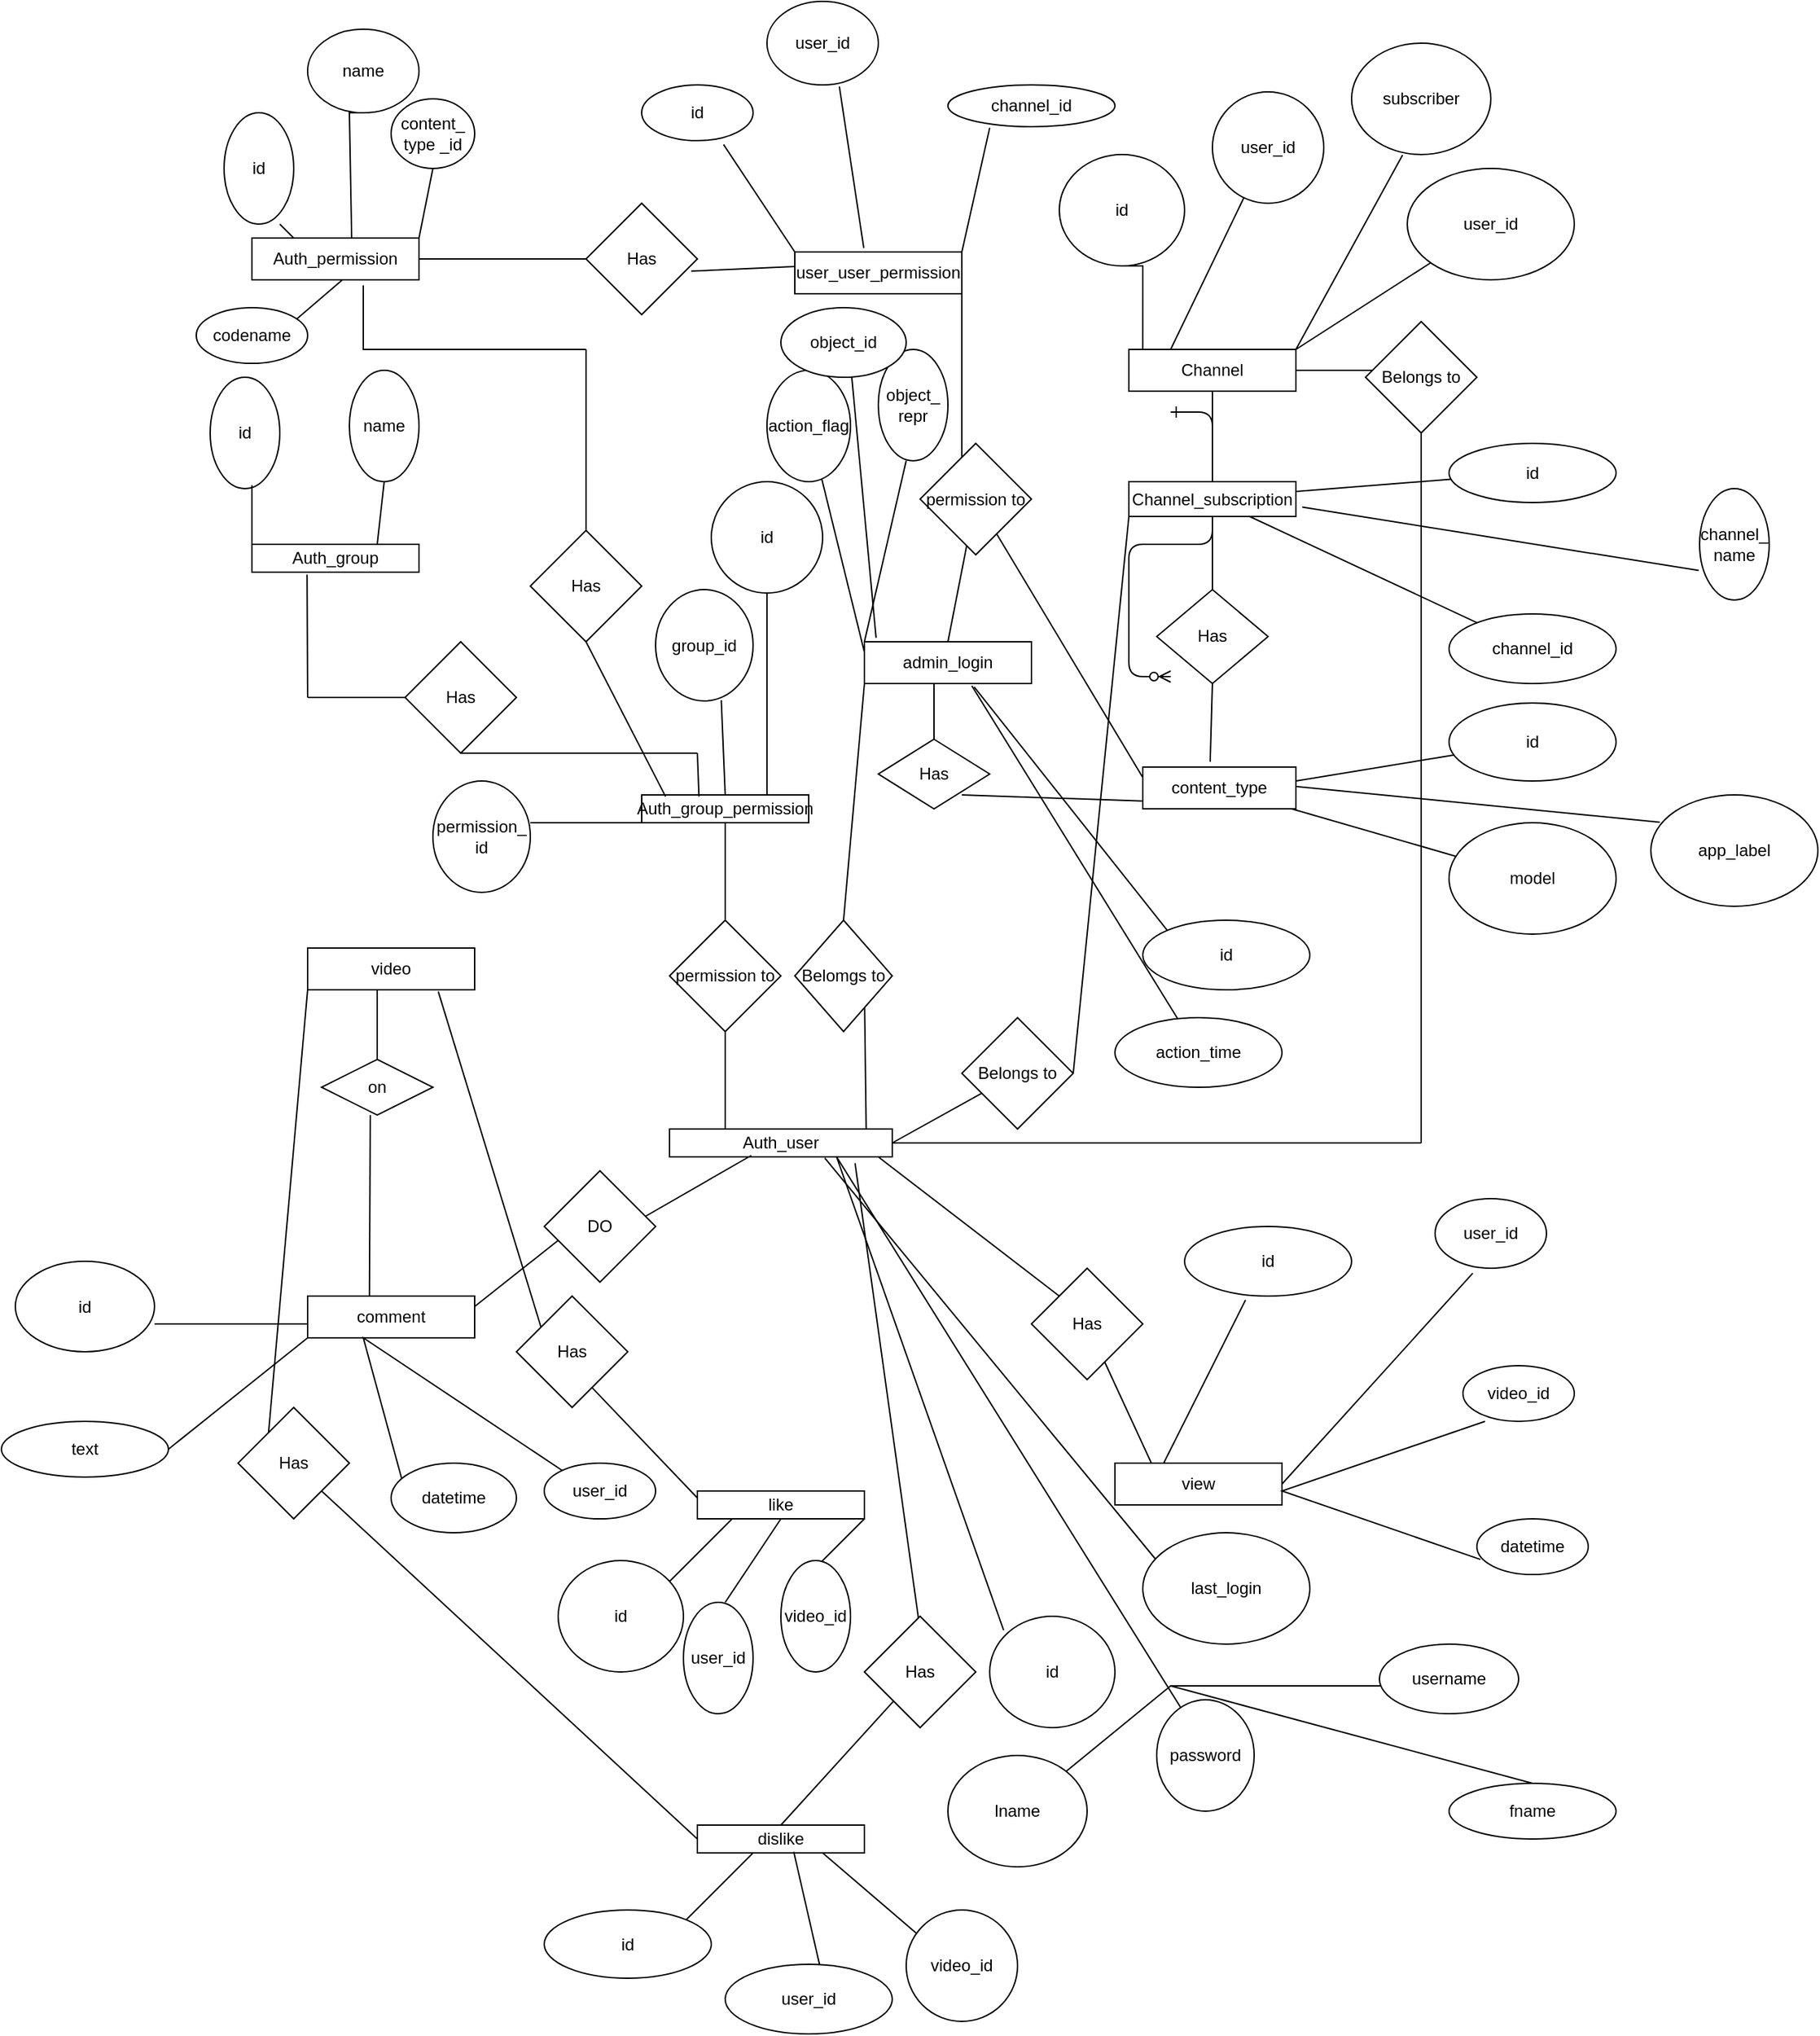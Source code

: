 <mxfile version="20.8.13" type="github">
  <diagram id="R2lEEEUBdFMjLlhIrx00" name="Page-1">
    <mxGraphModel dx="1574" dy="1495" grid="1" gridSize="10" guides="1" tooltips="1" connect="1" arrows="1" fold="1" page="1" pageScale="1" pageWidth="850" pageHeight="1100" math="0" shadow="0" extFonts="Permanent Marker^https://fonts.googleapis.com/css?family=Permanent+Marker">
      <root>
        <mxCell id="0" />
        <mxCell id="1" parent="0" />
        <mxCell id="C-vyLk0tnHw3VtMMgP7b-12" value="" style="edgeStyle=entityRelationEdgeStyle;endArrow=ERzeroToMany;startArrow=ERone;endFill=1;startFill=0;" parent="1" edge="1">
          <mxGeometry width="100" height="100" relative="1" as="geometry">
            <mxPoint x="700" y="165" as="sourcePoint" />
            <mxPoint x="700" y="355" as="targetPoint" />
          </mxGeometry>
        </mxCell>
        <mxCell id="XrpU_EJZ05P5Lb59spjc-1" value="Auth_permission" style="rounded=0;whiteSpace=wrap;html=1;" vertex="1" parent="1">
          <mxGeometry x="40" y="40" width="120" height="30" as="geometry" />
        </mxCell>
        <mxCell id="XrpU_EJZ05P5Lb59spjc-2" style="edgeStyle=orthogonalEdgeStyle;rounded=0;orthogonalLoop=1;jettySize=auto;html=1;exitX=0.5;exitY=1;exitDx=0;exitDy=0;" edge="1" parent="1">
          <mxGeometry relative="1" as="geometry">
            <mxPoint x="100" y="450" as="sourcePoint" />
            <mxPoint x="100" y="450" as="targetPoint" />
          </mxGeometry>
        </mxCell>
        <mxCell id="XrpU_EJZ05P5Lb59spjc-3" value="Auth_group" style="rounded=0;whiteSpace=wrap;html=1;" vertex="1" parent="1">
          <mxGeometry x="40" y="260" width="120" height="20" as="geometry" />
        </mxCell>
        <mxCell id="XrpU_EJZ05P5Lb59spjc-4" value="Auth_group_permission" style="rounded=0;whiteSpace=wrap;html=1;" vertex="1" parent="1">
          <mxGeometry x="320" y="440" width="120" height="20" as="geometry" />
        </mxCell>
        <mxCell id="XrpU_EJZ05P5Lb59spjc-5" value="" style="endArrow=none;html=1;rounded=0;" edge="1" parent="1">
          <mxGeometry width="50" height="50" relative="1" as="geometry">
            <mxPoint x="160" y="120" as="sourcePoint" />
            <mxPoint x="120" y="74" as="targetPoint" />
            <Array as="points">
              <mxPoint x="120" y="120" />
            </Array>
          </mxGeometry>
        </mxCell>
        <mxCell id="XrpU_EJZ05P5Lb59spjc-6" value="" style="endArrow=none;html=1;rounded=0;" edge="1" parent="1">
          <mxGeometry width="50" height="50" relative="1" as="geometry">
            <mxPoint x="280" y="120" as="sourcePoint" />
            <mxPoint x="160" y="120" as="targetPoint" />
          </mxGeometry>
        </mxCell>
        <mxCell id="XrpU_EJZ05P5Lb59spjc-7" value="" style="endArrow=none;html=1;rounded=0;" edge="1" parent="1" target="XrpU_EJZ05P5Lb59spjc-8">
          <mxGeometry width="50" height="50" relative="1" as="geometry">
            <mxPoint x="280" y="320" as="sourcePoint" />
            <mxPoint x="280" y="120" as="targetPoint" />
          </mxGeometry>
        </mxCell>
        <mxCell id="XrpU_EJZ05P5Lb59spjc-8" value="Has" style="rhombus;whiteSpace=wrap;html=1;" vertex="1" parent="1">
          <mxGeometry x="240" y="250" width="80" height="80" as="geometry" />
        </mxCell>
        <mxCell id="XrpU_EJZ05P5Lb59spjc-9" value="" style="endArrow=none;html=1;rounded=0;" edge="1" parent="1" source="XrpU_EJZ05P5Lb59spjc-8">
          <mxGeometry width="50" height="50" relative="1" as="geometry">
            <mxPoint x="390" y="320" as="sourcePoint" />
            <mxPoint x="280" y="120" as="targetPoint" />
          </mxGeometry>
        </mxCell>
        <mxCell id="XrpU_EJZ05P5Lb59spjc-10" value="" style="endArrow=none;html=1;rounded=0;entryX=0.5;entryY=1;entryDx=0;entryDy=0;exitX=0.143;exitY=0.06;exitDx=0;exitDy=0;exitPerimeter=0;" edge="1" parent="1" source="XrpU_EJZ05P5Lb59spjc-4" target="XrpU_EJZ05P5Lb59spjc-8">
          <mxGeometry width="50" height="50" relative="1" as="geometry">
            <mxPoint x="320" y="430" as="sourcePoint" />
            <mxPoint x="440" y="270" as="targetPoint" />
          </mxGeometry>
        </mxCell>
        <mxCell id="XrpU_EJZ05P5Lb59spjc-11" value="" style="endArrow=none;html=1;rounded=0;entryX=0.33;entryY=1.09;entryDx=0;entryDy=0;entryPerimeter=0;" edge="1" parent="1" target="XrpU_EJZ05P5Lb59spjc-3">
          <mxGeometry width="50" height="50" relative="1" as="geometry">
            <mxPoint x="80" y="370" as="sourcePoint" />
            <mxPoint x="80" y="320" as="targetPoint" />
          </mxGeometry>
        </mxCell>
        <mxCell id="XrpU_EJZ05P5Lb59spjc-12" value="" style="endArrow=none;html=1;rounded=0;exitX=0;exitY=0.5;exitDx=0;exitDy=0;" edge="1" parent="1" source="XrpU_EJZ05P5Lb59spjc-13">
          <mxGeometry width="50" height="50" relative="1" as="geometry">
            <mxPoint x="170" y="480" as="sourcePoint" />
            <mxPoint x="80" y="370" as="targetPoint" />
          </mxGeometry>
        </mxCell>
        <mxCell id="XrpU_EJZ05P5Lb59spjc-13" value="Has" style="rhombus;whiteSpace=wrap;html=1;" vertex="1" parent="1">
          <mxGeometry x="150" y="330" width="80" height="80" as="geometry" />
        </mxCell>
        <mxCell id="XrpU_EJZ05P5Lb59spjc-14" value="" style="endArrow=none;html=1;rounded=0;entryX=0.5;entryY=1;entryDx=0;entryDy=0;" edge="1" parent="1" target="XrpU_EJZ05P5Lb59spjc-13">
          <mxGeometry width="50" height="50" relative="1" as="geometry">
            <mxPoint x="360" y="410" as="sourcePoint" />
            <mxPoint x="440" y="270" as="targetPoint" />
          </mxGeometry>
        </mxCell>
        <mxCell id="XrpU_EJZ05P5Lb59spjc-15" value="" style="endArrow=none;html=1;rounded=0;entryX=0.343;entryY=0.06;entryDx=0;entryDy=0;entryPerimeter=0;" edge="1" parent="1" target="XrpU_EJZ05P5Lb59spjc-4">
          <mxGeometry width="50" height="50" relative="1" as="geometry">
            <mxPoint x="360" y="410" as="sourcePoint" />
            <mxPoint x="400" y="490" as="targetPoint" />
          </mxGeometry>
        </mxCell>
        <mxCell id="XrpU_EJZ05P5Lb59spjc-16" value="Auth_user" style="rounded=0;whiteSpace=wrap;html=1;" vertex="1" parent="1">
          <mxGeometry x="340" y="680" width="160" height="20" as="geometry" />
        </mxCell>
        <mxCell id="XrpU_EJZ05P5Lb59spjc-17" style="edgeStyle=orthogonalEdgeStyle;rounded=0;orthogonalLoop=1;jettySize=auto;html=1;exitX=0.5;exitY=1;exitDx=0;exitDy=0;" edge="1" parent="1" source="XrpU_EJZ05P5Lb59spjc-16" target="XrpU_EJZ05P5Lb59spjc-16">
          <mxGeometry relative="1" as="geometry" />
        </mxCell>
        <mxCell id="XrpU_EJZ05P5Lb59spjc-18" value="Channel" style="rounded=0;whiteSpace=wrap;html=1;" vertex="1" parent="1">
          <mxGeometry x="670" y="120" width="120" height="30" as="geometry" />
        </mxCell>
        <mxCell id="XrpU_EJZ05P5Lb59spjc-19" value="Channel_subscription" style="whiteSpace=wrap;html=1;rounded=0;" vertex="1" parent="1">
          <mxGeometry x="670" y="215" width="120" height="25" as="geometry" />
        </mxCell>
        <mxCell id="XrpU_EJZ05P5Lb59spjc-20" value="Has" style="rhombus;whiteSpace=wrap;html=1;rounded=0;" vertex="1" parent="1">
          <mxGeometry x="690" y="292.5" width="80" height="67.5" as="geometry" />
        </mxCell>
        <mxCell id="XrpU_EJZ05P5Lb59spjc-21" value="content_type" style="whiteSpace=wrap;html=1;rounded=0;" vertex="1" parent="1">
          <mxGeometry x="680" y="420" width="110" height="30" as="geometry" />
        </mxCell>
        <mxCell id="XrpU_EJZ05P5Lb59spjc-22" value="" style="endArrow=none;html=1;rounded=0;entryX=0.44;entryY=-0.127;entryDx=0;entryDy=0;entryPerimeter=0;exitX=0.5;exitY=1;exitDx=0;exitDy=0;" edge="1" parent="1" source="XrpU_EJZ05P5Lb59spjc-20" target="XrpU_EJZ05P5Lb59spjc-21">
          <mxGeometry width="50" height="50" relative="1" as="geometry">
            <mxPoint x="390" y="340" as="sourcePoint" />
            <mxPoint x="440" y="290" as="targetPoint" />
          </mxGeometry>
        </mxCell>
        <mxCell id="XrpU_EJZ05P5Lb59spjc-23" value="" style="endArrow=none;html=1;rounded=0;exitX=0.5;exitY=0;exitDx=0;exitDy=0;" edge="1" parent="1" source="XrpU_EJZ05P5Lb59spjc-20">
          <mxGeometry width="50" height="50" relative="1" as="geometry">
            <mxPoint x="390" y="340" as="sourcePoint" />
            <mxPoint x="730" y="240" as="targetPoint" />
          </mxGeometry>
        </mxCell>
        <mxCell id="XrpU_EJZ05P5Lb59spjc-24" value="" style="endArrow=none;html=1;rounded=0;entryX=0.5;entryY=0;entryDx=0;entryDy=0;exitX=0.5;exitY=1;exitDx=0;exitDy=0;" edge="1" parent="1" source="XrpU_EJZ05P5Lb59spjc-18" target="XrpU_EJZ05P5Lb59spjc-19">
          <mxGeometry width="50" height="50" relative="1" as="geometry">
            <mxPoint x="390" y="340" as="sourcePoint" />
            <mxPoint x="440" y="290" as="targetPoint" />
          </mxGeometry>
        </mxCell>
        <mxCell id="XrpU_EJZ05P5Lb59spjc-25" value="" style="endArrow=none;html=1;rounded=0;entryX=0.75;entryY=1;entryDx=0;entryDy=0;" edge="1" parent="1">
          <mxGeometry width="50" height="50" relative="1" as="geometry">
            <mxPoint x="530" y="410" as="sourcePoint" />
            <mxPoint x="530" y="360" as="targetPoint" />
          </mxGeometry>
        </mxCell>
        <mxCell id="XrpU_EJZ05P5Lb59spjc-26" value="Has" style="rhombus;whiteSpace=wrap;html=1;" vertex="1" parent="1">
          <mxGeometry x="490" y="400" width="80" height="50" as="geometry" />
        </mxCell>
        <mxCell id="XrpU_EJZ05P5Lb59spjc-27" value="admin_login" style="rounded=0;whiteSpace=wrap;html=1;" vertex="1" parent="1">
          <mxGeometry x="480" y="330" width="120" height="30" as="geometry" />
        </mxCell>
        <mxCell id="XrpU_EJZ05P5Lb59spjc-28" value="video" style="rounded=0;whiteSpace=wrap;html=1;" vertex="1" parent="1">
          <mxGeometry x="80" y="550" width="120" height="30" as="geometry" />
        </mxCell>
        <mxCell id="XrpU_EJZ05P5Lb59spjc-29" value="comment" style="rounded=0;whiteSpace=wrap;html=1;" vertex="1" parent="1">
          <mxGeometry x="80" y="800" width="120" height="30" as="geometry" />
        </mxCell>
        <mxCell id="XrpU_EJZ05P5Lb59spjc-30" value="on" style="rhombus;whiteSpace=wrap;html=1;" vertex="1" parent="1">
          <mxGeometry x="90" y="630" width="80" height="40" as="geometry" />
        </mxCell>
        <mxCell id="XrpU_EJZ05P5Lb59spjc-31" value="" style="endArrow=none;html=1;rounded=0;" edge="1" parent="1" target="XrpU_EJZ05P5Lb59spjc-30">
          <mxGeometry width="50" height="50" relative="1" as="geometry">
            <mxPoint x="130" y="580" as="sourcePoint" />
            <mxPoint x="440" y="350" as="targetPoint" />
            <Array as="points" />
          </mxGeometry>
        </mxCell>
        <mxCell id="XrpU_EJZ05P5Lb59spjc-32" value="" style="endArrow=none;html=1;rounded=0;entryX=0.5;entryY=1;entryDx=0;entryDy=0;" edge="1" parent="1" source="XrpU_EJZ05P5Lb59spjc-44" target="XrpU_EJZ05P5Lb59spjc-4">
          <mxGeometry width="50" height="50" relative="1" as="geometry">
            <mxPoint x="390" y="400" as="sourcePoint" />
            <mxPoint x="440" y="350" as="targetPoint" />
          </mxGeometry>
        </mxCell>
        <mxCell id="XrpU_EJZ05P5Lb59spjc-33" value="" style="endArrow=none;html=1;rounded=0;" edge="1" parent="1" target="XrpU_EJZ05P5Lb59spjc-38">
          <mxGeometry width="50" height="50" relative="1" as="geometry">
            <mxPoint x="880" y="690" as="sourcePoint" />
            <mxPoint x="880" y="140" as="targetPoint" />
          </mxGeometry>
        </mxCell>
        <mxCell id="XrpU_EJZ05P5Lb59spjc-34" value="" style="endArrow=none;html=1;rounded=0;exitX=0.37;exitY=0;exitDx=0;exitDy=0;exitPerimeter=0;" edge="1" parent="1" source="XrpU_EJZ05P5Lb59spjc-29">
          <mxGeometry width="50" height="50" relative="1" as="geometry">
            <mxPoint x="75" y="720" as="sourcePoint" />
            <mxPoint x="125" y="670" as="targetPoint" />
          </mxGeometry>
        </mxCell>
        <mxCell id="XrpU_EJZ05P5Lb59spjc-35" value="dislike" style="rounded=0;whiteSpace=wrap;html=1;" vertex="1" parent="1">
          <mxGeometry x="360" y="1180" width="120" height="20" as="geometry" />
        </mxCell>
        <mxCell id="XrpU_EJZ05P5Lb59spjc-36" value="like" style="rounded=0;whiteSpace=wrap;html=1;" vertex="1" parent="1">
          <mxGeometry x="360" y="940" width="120" height="20" as="geometry" />
        </mxCell>
        <mxCell id="XrpU_EJZ05P5Lb59spjc-37" value="" style="endArrow=none;html=1;rounded=0;entryX=1;entryY=0.5;entryDx=0;entryDy=0;" edge="1" parent="1" target="XrpU_EJZ05P5Lb59spjc-18">
          <mxGeometry width="50" height="50" relative="1" as="geometry">
            <mxPoint x="880" y="135" as="sourcePoint" />
            <mxPoint x="380" y="310" as="targetPoint" />
          </mxGeometry>
        </mxCell>
        <mxCell id="XrpU_EJZ05P5Lb59spjc-38" value="Belongs to" style="rhombus;whiteSpace=wrap;html=1;" vertex="1" parent="1">
          <mxGeometry x="840" y="100" width="80" height="80" as="geometry" />
        </mxCell>
        <mxCell id="XrpU_EJZ05P5Lb59spjc-39" value="" style="endArrow=none;html=1;rounded=0;entryX=1;entryY=0.5;entryDx=0;entryDy=0;" edge="1" parent="1" target="XrpU_EJZ05P5Lb59spjc-16">
          <mxGeometry width="50" height="50" relative="1" as="geometry">
            <mxPoint x="880" y="690" as="sourcePoint" />
            <mxPoint x="430" y="740" as="targetPoint" />
          </mxGeometry>
        </mxCell>
        <mxCell id="XrpU_EJZ05P5Lb59spjc-40" value="" style="endArrow=none;html=1;rounded=0;entryX=0;entryY=1;entryDx=0;entryDy=0;exitX=1;exitY=0.5;exitDx=0;exitDy=0;" edge="1" parent="1" source="XrpU_EJZ05P5Lb59spjc-42" target="XrpU_EJZ05P5Lb59spjc-19">
          <mxGeometry width="50" height="50" relative="1" as="geometry">
            <mxPoint x="660" y="640.8" as="sourcePoint" />
            <mxPoint x="430" y="340" as="targetPoint" />
          </mxGeometry>
        </mxCell>
        <mxCell id="XrpU_EJZ05P5Lb59spjc-41" value="" style="endArrow=none;html=1;rounded=0;" edge="1" parent="1" target="XrpU_EJZ05P5Lb59spjc-42">
          <mxGeometry width="50" height="50" relative="1" as="geometry">
            <mxPoint x="500" y="690" as="sourcePoint" />
            <mxPoint x="590" y="640" as="targetPoint" />
          </mxGeometry>
        </mxCell>
        <mxCell id="XrpU_EJZ05P5Lb59spjc-42" value="Belongs to" style="rhombus;whiteSpace=wrap;html=1;" vertex="1" parent="1">
          <mxGeometry x="550" y="600" width="80" height="80" as="geometry" />
        </mxCell>
        <mxCell id="XrpU_EJZ05P5Lb59spjc-43" value="" style="endArrow=none;html=1;rounded=0;exitX=0.25;exitY=0;exitDx=0;exitDy=0;" edge="1" parent="1" source="XrpU_EJZ05P5Lb59spjc-16">
          <mxGeometry width="50" height="50" relative="1" as="geometry">
            <mxPoint x="380" y="620" as="sourcePoint" />
            <mxPoint x="380" y="610" as="targetPoint" />
          </mxGeometry>
        </mxCell>
        <mxCell id="XrpU_EJZ05P5Lb59spjc-44" value="permission to" style="rhombus;whiteSpace=wrap;html=1;" vertex="1" parent="1">
          <mxGeometry x="340" y="530" width="80" height="80" as="geometry" />
        </mxCell>
        <mxCell id="XrpU_EJZ05P5Lb59spjc-45" value="" style="endArrow=none;html=1;rounded=0;entryX=0.883;entryY=-0.01;entryDx=0;entryDy=0;entryPerimeter=0;" edge="1" parent="1" target="XrpU_EJZ05P5Lb59spjc-16">
          <mxGeometry width="50" height="50" relative="1" as="geometry">
            <mxPoint x="480" y="580" as="sourcePoint" />
            <mxPoint x="430" y="470" as="targetPoint" />
          </mxGeometry>
        </mxCell>
        <mxCell id="XrpU_EJZ05P5Lb59spjc-46" value="Belomgs to" style="rhombus;whiteSpace=wrap;html=1;" vertex="1" parent="1">
          <mxGeometry x="430" y="530" width="70" height="80" as="geometry" />
        </mxCell>
        <mxCell id="XrpU_EJZ05P5Lb59spjc-47" value="" style="endArrow=none;html=1;rounded=0;exitX=0.5;exitY=0;exitDx=0;exitDy=0;entryX=0;entryY=1;entryDx=0;entryDy=0;entryPerimeter=0;" edge="1" parent="1" source="XrpU_EJZ05P5Lb59spjc-46" target="XrpU_EJZ05P5Lb59spjc-27">
          <mxGeometry width="50" height="50" relative="1" as="geometry">
            <mxPoint x="380" y="520" as="sourcePoint" />
            <mxPoint x="480" y="370.8" as="targetPoint" />
          </mxGeometry>
        </mxCell>
        <mxCell id="XrpU_EJZ05P5Lb59spjc-48" value="" style="endArrow=none;html=1;rounded=0;exitX=0;exitY=1;exitDx=0;exitDy=0;entryX=1;entryY=0.5;entryDx=0;entryDy=0;" edge="1" parent="1" source="XrpU_EJZ05P5Lb59spjc-29" target="XrpU_EJZ05P5Lb59spjc-130">
          <mxGeometry width="50" height="50" relative="1" as="geometry">
            <mxPoint x="380" y="820" as="sourcePoint" />
            <mxPoint x="430" y="770" as="targetPoint" />
            <Array as="points">
              <mxPoint x="-20" y="910" />
            </Array>
          </mxGeometry>
        </mxCell>
        <mxCell id="XrpU_EJZ05P5Lb59spjc-49" value="" style="endArrow=none;html=1;rounded=0;entryX=0.833;entryY=1.23;entryDx=0;entryDy=0;entryPerimeter=0;" edge="1" parent="1" target="XrpU_EJZ05P5Lb59spjc-16">
          <mxGeometry width="50" height="50" relative="1" as="geometry">
            <mxPoint x="520" y="1040" as="sourcePoint" />
            <mxPoint x="430" y="870" as="targetPoint" />
          </mxGeometry>
        </mxCell>
        <mxCell id="XrpU_EJZ05P5Lb59spjc-50" value="Has" style="rhombus;whiteSpace=wrap;html=1;" vertex="1" parent="1">
          <mxGeometry x="480" y="1030" width="80" height="80" as="geometry" />
        </mxCell>
        <mxCell id="XrpU_EJZ05P5Lb59spjc-51" value="" style="endArrow=none;html=1;rounded=0;exitX=0.5;exitY=0;exitDx=0;exitDy=0;" edge="1" parent="1" source="XrpU_EJZ05P5Lb59spjc-35" target="XrpU_EJZ05P5Lb59spjc-50">
          <mxGeometry width="50" height="50" relative="1" as="geometry">
            <mxPoint x="380" y="1110" as="sourcePoint" />
            <mxPoint x="430" y="1070" as="targetPoint" />
          </mxGeometry>
        </mxCell>
        <mxCell id="XrpU_EJZ05P5Lb59spjc-52" value="" style="endArrow=none;html=1;rounded=0;entryX=0.367;entryY=0.95;entryDx=0;entryDy=0;entryPerimeter=0;" edge="1" parent="1" target="XrpU_EJZ05P5Lb59spjc-16">
          <mxGeometry width="50" height="50" relative="1" as="geometry">
            <mxPoint x="310" y="750" as="sourcePoint" />
            <mxPoint x="430" y="870" as="targetPoint" />
          </mxGeometry>
        </mxCell>
        <mxCell id="XrpU_EJZ05P5Lb59spjc-53" value="DO" style="rhombus;whiteSpace=wrap;html=1;" vertex="1" parent="1">
          <mxGeometry x="250" y="710" width="80" height="80" as="geometry" />
        </mxCell>
        <mxCell id="XrpU_EJZ05P5Lb59spjc-54" value="" style="endArrow=none;html=1;rounded=0;exitX=1;exitY=0.25;exitDx=0;exitDy=0;" edge="1" parent="1" source="XrpU_EJZ05P5Lb59spjc-29">
          <mxGeometry width="50" height="50" relative="1" as="geometry">
            <mxPoint x="210" y="810" as="sourcePoint" />
            <mxPoint x="260" y="760" as="targetPoint" />
          </mxGeometry>
        </mxCell>
        <mxCell id="XrpU_EJZ05P5Lb59spjc-55" value="" style="endArrow=none;html=1;rounded=0;entryX=1;entryY=0.5;entryDx=0;entryDy=0;" edge="1" parent="1" target="XrpU_EJZ05P5Lb59spjc-1">
          <mxGeometry width="50" height="50" relative="1" as="geometry">
            <mxPoint x="280" y="55" as="sourcePoint" />
            <mxPoint x="430" y="270" as="targetPoint" />
          </mxGeometry>
        </mxCell>
        <mxCell id="XrpU_EJZ05P5Lb59spjc-56" value="Has" style="rhombus;whiteSpace=wrap;html=1;" vertex="1" parent="1">
          <mxGeometry x="280" y="15" width="80" height="80" as="geometry" />
        </mxCell>
        <mxCell id="XrpU_EJZ05P5Lb59spjc-57" value="" style="endArrow=none;html=1;rounded=0;entryX=0.945;entryY=0.61;entryDx=0;entryDy=0;entryPerimeter=0;" edge="1" parent="1" target="XrpU_EJZ05P5Lb59spjc-56">
          <mxGeometry width="50" height="50" relative="1" as="geometry">
            <mxPoint x="440" y="60" as="sourcePoint" />
            <mxPoint x="430" y="90" as="targetPoint" />
          </mxGeometry>
        </mxCell>
        <mxCell id="XrpU_EJZ05P5Lb59spjc-58" value="user_user_permission" style="rounded=0;whiteSpace=wrap;html=1;" vertex="1" parent="1">
          <mxGeometry x="430" y="50" width="120" height="30" as="geometry" />
        </mxCell>
        <mxCell id="XrpU_EJZ05P5Lb59spjc-59" value="" style="endArrow=none;html=1;rounded=0;entryX=1;entryY=1;entryDx=0;entryDy=0;" edge="1" parent="1" target="XrpU_EJZ05P5Lb59spjc-58">
          <mxGeometry width="50" height="50" relative="1" as="geometry">
            <mxPoint x="550" y="200" as="sourcePoint" />
            <mxPoint x="520" y="90" as="targetPoint" />
          </mxGeometry>
        </mxCell>
        <mxCell id="XrpU_EJZ05P5Lb59spjc-60" value="permission to" style="rhombus;whiteSpace=wrap;html=1;" vertex="1" parent="1">
          <mxGeometry x="520" y="187.5" width="80" height="80" as="geometry" />
        </mxCell>
        <mxCell id="XrpU_EJZ05P5Lb59spjc-61" value="" style="endArrow=none;html=1;rounded=0;exitX=0;exitY=0.25;exitDx=0;exitDy=0;" edge="1" parent="1" source="XrpU_EJZ05P5Lb59spjc-21" target="XrpU_EJZ05P5Lb59spjc-60">
          <mxGeometry width="50" height="50" relative="1" as="geometry">
            <mxPoint x="380" y="280" as="sourcePoint" />
            <mxPoint x="430" y="230" as="targetPoint" />
          </mxGeometry>
        </mxCell>
        <mxCell id="XrpU_EJZ05P5Lb59spjc-62" value="" style="endArrow=none;html=1;rounded=0;exitX=0.5;exitY=0;exitDx=0;exitDy=0;" edge="1" parent="1" source="XrpU_EJZ05P5Lb59spjc-27" target="XrpU_EJZ05P5Lb59spjc-60">
          <mxGeometry width="50" height="50" relative="1" as="geometry">
            <mxPoint x="380" y="580" as="sourcePoint" />
            <mxPoint x="420" y="530" as="targetPoint" />
          </mxGeometry>
        </mxCell>
        <mxCell id="XrpU_EJZ05P5Lb59spjc-63" value="" style="endArrow=none;html=1;rounded=0;" edge="1" parent="1">
          <mxGeometry width="50" height="50" relative="1" as="geometry">
            <mxPoint x="620" y="800" as="sourcePoint" />
            <mxPoint x="490" y="700" as="targetPoint" />
            <Array as="points">
              <mxPoint x="490" y="700" />
            </Array>
          </mxGeometry>
        </mxCell>
        <mxCell id="XrpU_EJZ05P5Lb59spjc-64" value="Has" style="rhombus;whiteSpace=wrap;html=1;" vertex="1" parent="1">
          <mxGeometry x="600" y="780" width="80" height="80" as="geometry" />
        </mxCell>
        <mxCell id="XrpU_EJZ05P5Lb59spjc-65" value="" style="endArrow=none;html=1;rounded=0;" edge="1" parent="1" target="XrpU_EJZ05P5Lb59spjc-64">
          <mxGeometry width="50" height="50" relative="1" as="geometry">
            <mxPoint x="700" y="950" as="sourcePoint" />
            <mxPoint x="430" y="730" as="targetPoint" />
          </mxGeometry>
        </mxCell>
        <mxCell id="XrpU_EJZ05P5Lb59spjc-66" value="view" style="rounded=0;whiteSpace=wrap;html=1;" vertex="1" parent="1">
          <mxGeometry x="660" y="920" width="120" height="30" as="geometry" />
        </mxCell>
        <mxCell id="XrpU_EJZ05P5Lb59spjc-67" value="" style="endArrow=none;html=1;rounded=0;entryX=0;entryY=1;entryDx=0;entryDy=0;" edge="1" parent="1" target="XrpU_EJZ05P5Lb59spjc-28">
          <mxGeometry width="50" height="50" relative="1" as="geometry">
            <mxPoint x="50" y="920" as="sourcePoint" />
            <mxPoint x="430" y="730" as="targetPoint" />
          </mxGeometry>
        </mxCell>
        <mxCell id="XrpU_EJZ05P5Lb59spjc-68" style="edgeStyle=none;rounded=0;orthogonalLoop=1;jettySize=auto;html=1;exitX=1;exitY=1;exitDx=0;exitDy=0;" edge="1" parent="1">
          <mxGeometry relative="1" as="geometry">
            <mxPoint x="90" y="940" as="sourcePoint" />
            <mxPoint x="90" y="940" as="targetPoint" />
          </mxGeometry>
        </mxCell>
        <mxCell id="XrpU_EJZ05P5Lb59spjc-69" value="" style="endArrow=none;html=1;rounded=0;exitX=1;exitY=1;exitDx=0;exitDy=0;entryX=0;entryY=0.5;entryDx=0;entryDy=0;" edge="1" parent="1" target="XrpU_EJZ05P5Lb59spjc-35">
          <mxGeometry width="50" height="50" relative="1" as="geometry">
            <mxPoint x="90" y="940" as="sourcePoint" />
            <mxPoint x="430" y="1030" as="targetPoint" />
          </mxGeometry>
        </mxCell>
        <mxCell id="XrpU_EJZ05P5Lb59spjc-70" value="" style="endArrow=none;html=1;rounded=0;entryX=0.782;entryY=1.04;entryDx=0;entryDy=0;entryPerimeter=0;" edge="1" parent="1" target="XrpU_EJZ05P5Lb59spjc-28">
          <mxGeometry width="50" height="50" relative="1" as="geometry">
            <mxPoint x="250" y="830" as="sourcePoint" />
            <mxPoint x="170" y="590" as="targetPoint" />
          </mxGeometry>
        </mxCell>
        <mxCell id="XrpU_EJZ05P5Lb59spjc-71" value="" style="endArrow=none;html=1;rounded=0;exitX=0.705;exitY=0.843;exitDx=0;exitDy=0;exitPerimeter=0;entryX=0;entryY=0.25;entryDx=0;entryDy=0;" edge="1" parent="1" target="XrpU_EJZ05P5Lb59spjc-36">
          <mxGeometry width="50" height="50" relative="1" as="geometry">
            <mxPoint x="276.4" y="857.44" as="sourcePoint" />
            <mxPoint x="350" y="950" as="targetPoint" />
          </mxGeometry>
        </mxCell>
        <mxCell id="XrpU_EJZ05P5Lb59spjc-72" value="" style="endArrow=none;html=1;rounded=0;" edge="1" parent="1">
          <mxGeometry width="50" height="50" relative="1" as="geometry">
            <mxPoint x="70" y="100" as="sourcePoint" />
            <mxPoint x="105" y="70" as="targetPoint" />
          </mxGeometry>
        </mxCell>
        <mxCell id="XrpU_EJZ05P5Lb59spjc-73" value="codename" style="ellipse;whiteSpace=wrap;html=1;" vertex="1" parent="1">
          <mxGeometry y="90" width="80" height="40" as="geometry" />
        </mxCell>
        <mxCell id="XrpU_EJZ05P5Lb59spjc-74" value="" style="endArrow=none;html=1;rounded=0;entryX=0.25;entryY=0;entryDx=0;entryDy=0;" edge="1" parent="1" target="XrpU_EJZ05P5Lb59spjc-1">
          <mxGeometry width="50" height="50" relative="1" as="geometry">
            <mxPoint x="60" y="30" as="sourcePoint" />
            <mxPoint x="65" y="30" as="targetPoint" />
          </mxGeometry>
        </mxCell>
        <mxCell id="XrpU_EJZ05P5Lb59spjc-75" value="id" style="ellipse;whiteSpace=wrap;html=1;" vertex="1" parent="1">
          <mxGeometry x="20" y="-50" width="50" height="80" as="geometry" />
        </mxCell>
        <mxCell id="XrpU_EJZ05P5Lb59spjc-76" value="name" style="ellipse;whiteSpace=wrap;html=1;" vertex="1" parent="1">
          <mxGeometry x="80" y="-110" width="80" height="60" as="geometry" />
        </mxCell>
        <mxCell id="XrpU_EJZ05P5Lb59spjc-77" value="content_ type _id" style="ellipse;whiteSpace=wrap;html=1;" vertex="1" parent="1">
          <mxGeometry x="140" y="-60" width="60" height="50" as="geometry" />
        </mxCell>
        <mxCell id="XrpU_EJZ05P5Lb59spjc-78" value="" style="endArrow=none;html=1;rounded=0;entryX=0.5;entryY=1;entryDx=0;entryDy=0;exitX=0.597;exitY=0;exitDx=0;exitDy=0;exitPerimeter=0;" edge="1" parent="1" source="XrpU_EJZ05P5Lb59spjc-1" target="XrpU_EJZ05P5Lb59spjc-76">
          <mxGeometry width="50" height="50" relative="1" as="geometry">
            <mxPoint x="110" y="30" as="sourcePoint" />
            <mxPoint x="430" y="130" as="targetPoint" />
            <Array as="points">
              <mxPoint x="110" y="-50" />
            </Array>
          </mxGeometry>
        </mxCell>
        <mxCell id="XrpU_EJZ05P5Lb59spjc-79" value="" style="endArrow=none;html=1;rounded=0;entryX=1;entryY=0;entryDx=0;entryDy=0;exitX=0.5;exitY=1;exitDx=0;exitDy=0;" edge="1" parent="1" source="XrpU_EJZ05P5Lb59spjc-77" target="XrpU_EJZ05P5Lb59spjc-1">
          <mxGeometry width="50" height="50" relative="1" as="geometry">
            <mxPoint x="380" y="180" as="sourcePoint" />
            <mxPoint x="430" y="130" as="targetPoint" />
          </mxGeometry>
        </mxCell>
        <mxCell id="XrpU_EJZ05P5Lb59spjc-80" value="user_id" style="ellipse;whiteSpace=wrap;html=1;" vertex="1" parent="1">
          <mxGeometry x="410" y="-130" width="80" height="60" as="geometry" />
        </mxCell>
        <mxCell id="XrpU_EJZ05P5Lb59spjc-81" value="channel_id" style="ellipse;whiteSpace=wrap;html=1;" vertex="1" parent="1">
          <mxGeometry x="540" y="-70" width="120" height="30" as="geometry" />
        </mxCell>
        <mxCell id="XrpU_EJZ05P5Lb59spjc-82" value="id" style="ellipse;whiteSpace=wrap;html=1;" vertex="1" parent="1">
          <mxGeometry x="320" y="-70" width="80" height="40" as="geometry" />
        </mxCell>
        <mxCell id="XrpU_EJZ05P5Lb59spjc-83" value="" style="endArrow=none;html=1;rounded=0;entryX=0;entryY=0;entryDx=0;entryDy=0;exitX=0.735;exitY=1.07;exitDx=0;exitDy=0;exitPerimeter=0;" edge="1" parent="1" source="XrpU_EJZ05P5Lb59spjc-82" target="XrpU_EJZ05P5Lb59spjc-58">
          <mxGeometry width="50" height="50" relative="1" as="geometry">
            <mxPoint x="380" y="180" as="sourcePoint" />
            <mxPoint x="430" y="130" as="targetPoint" />
          </mxGeometry>
        </mxCell>
        <mxCell id="XrpU_EJZ05P5Lb59spjc-84" value="" style="endArrow=none;html=1;rounded=0;entryX=0.413;entryY=-0.093;entryDx=0;entryDy=0;entryPerimeter=0;exitX=0.65;exitY=1.02;exitDx=0;exitDy=0;exitPerimeter=0;" edge="1" parent="1" source="XrpU_EJZ05P5Lb59spjc-80" target="XrpU_EJZ05P5Lb59spjc-58">
          <mxGeometry width="50" height="50" relative="1" as="geometry">
            <mxPoint x="380" y="180" as="sourcePoint" />
            <mxPoint x="430" y="130" as="targetPoint" />
          </mxGeometry>
        </mxCell>
        <mxCell id="XrpU_EJZ05P5Lb59spjc-85" value="" style="endArrow=none;html=1;rounded=0;entryX=1;entryY=0;entryDx=0;entryDy=0;exitX=0.25;exitY=1.027;exitDx=0;exitDy=0;exitPerimeter=0;" edge="1" parent="1" source="XrpU_EJZ05P5Lb59spjc-81" target="XrpU_EJZ05P5Lb59spjc-58">
          <mxGeometry width="50" height="50" relative="1" as="geometry">
            <mxPoint x="380" y="180" as="sourcePoint" />
            <mxPoint x="430" y="130" as="targetPoint" />
          </mxGeometry>
        </mxCell>
        <mxCell id="XrpU_EJZ05P5Lb59spjc-86" value="id" style="ellipse;whiteSpace=wrap;html=1;" vertex="1" parent="1">
          <mxGeometry x="10" y="140" width="50" height="80" as="geometry" />
        </mxCell>
        <mxCell id="XrpU_EJZ05P5Lb59spjc-87" value="" style="endArrow=none;html=1;rounded=0;exitX=0;exitY=0;exitDx=0;exitDy=0;" edge="1" parent="1" source="XrpU_EJZ05P5Lb59spjc-3">
          <mxGeometry width="50" height="50" relative="1" as="geometry">
            <mxPoint x="-10" y="267.5" as="sourcePoint" />
            <mxPoint x="40" y="217.5" as="targetPoint" />
          </mxGeometry>
        </mxCell>
        <mxCell id="XrpU_EJZ05P5Lb59spjc-88" value="name" style="ellipse;whiteSpace=wrap;html=1;" vertex="1" parent="1">
          <mxGeometry x="110" y="135" width="50" height="80" as="geometry" />
        </mxCell>
        <mxCell id="XrpU_EJZ05P5Lb59spjc-89" value="" style="endArrow=none;html=1;rounded=0;exitX=0.75;exitY=0;exitDx=0;exitDy=0;entryX=0.5;entryY=1;entryDx=0;entryDy=0;" edge="1" parent="1" source="XrpU_EJZ05P5Lb59spjc-3" target="XrpU_EJZ05P5Lb59spjc-88">
          <mxGeometry width="50" height="50" relative="1" as="geometry">
            <mxPoint x="380" y="380" as="sourcePoint" />
            <mxPoint x="430" y="330" as="targetPoint" />
          </mxGeometry>
        </mxCell>
        <mxCell id="XrpU_EJZ05P5Lb59spjc-90" value="group_id" style="ellipse;whiteSpace=wrap;html=1;" vertex="1" parent="1">
          <mxGeometry x="330" y="292.5" width="70" height="80" as="geometry" />
        </mxCell>
        <mxCell id="XrpU_EJZ05P5Lb59spjc-91" value="" style="endArrow=none;html=1;rounded=0;entryX=0.674;entryY=0.994;entryDx=0;entryDy=0;entryPerimeter=0;exitX=0.5;exitY=0;exitDx=0;exitDy=0;" edge="1" parent="1" source="XrpU_EJZ05P5Lb59spjc-4" target="XrpU_EJZ05P5Lb59spjc-90">
          <mxGeometry width="50" height="50" relative="1" as="geometry">
            <mxPoint x="380" y="430" as="sourcePoint" />
            <mxPoint x="430" y="430" as="targetPoint" />
          </mxGeometry>
        </mxCell>
        <mxCell id="XrpU_EJZ05P5Lb59spjc-92" value="id" style="ellipse;whiteSpace=wrap;html=1;" vertex="1" parent="1">
          <mxGeometry x="370" y="215" width="80" height="80" as="geometry" />
        </mxCell>
        <mxCell id="XrpU_EJZ05P5Lb59spjc-93" value="" style="endArrow=none;html=1;rounded=0;entryX=0.5;entryY=1;entryDx=0;entryDy=0;exitX=0.75;exitY=0;exitDx=0;exitDy=0;" edge="1" parent="1" source="XrpU_EJZ05P5Lb59spjc-4" target="XrpU_EJZ05P5Lb59spjc-92">
          <mxGeometry width="50" height="50" relative="1" as="geometry">
            <mxPoint x="410" y="430" as="sourcePoint" />
            <mxPoint x="430" y="330" as="targetPoint" />
          </mxGeometry>
        </mxCell>
        <mxCell id="XrpU_EJZ05P5Lb59spjc-94" value="permission_&lt;br&gt;id" style="ellipse;whiteSpace=wrap;html=1;" vertex="1" parent="1">
          <mxGeometry x="170" y="430" width="70" height="80" as="geometry" />
        </mxCell>
        <mxCell id="XrpU_EJZ05P5Lb59spjc-95" value="" style="endArrow=none;html=1;rounded=0;exitX=0;exitY=1;exitDx=0;exitDy=0;" edge="1" parent="1" source="XrpU_EJZ05P5Lb59spjc-4">
          <mxGeometry width="50" height="50" relative="1" as="geometry">
            <mxPoint x="380" y="380" as="sourcePoint" />
            <mxPoint x="260" y="460" as="targetPoint" />
            <Array as="points">
              <mxPoint x="240" y="460" />
            </Array>
          </mxGeometry>
        </mxCell>
        <mxCell id="XrpU_EJZ05P5Lb59spjc-96" value="" style="endArrow=none;html=1;rounded=0;entryX=0;entryY=0.25;entryDx=0;entryDy=0;startArrow=none;" edge="1" parent="1" source="XrpU_EJZ05P5Lb59spjc-101" target="XrpU_EJZ05P5Lb59spjc-27">
          <mxGeometry width="50" height="50" relative="1" as="geometry">
            <mxPoint x="450" y="210" as="sourcePoint" />
            <mxPoint x="430" y="430" as="targetPoint" />
          </mxGeometry>
        </mxCell>
        <mxCell id="XrpU_EJZ05P5Lb59spjc-97" value="" style="endArrow=none;html=1;rounded=0;entryX=0.07;entryY=-0.093;entryDx=0;entryDy=0;entryPerimeter=0;" edge="1" parent="1" target="XrpU_EJZ05P5Lb59spjc-27">
          <mxGeometry width="50" height="50" relative="1" as="geometry">
            <mxPoint x="470" y="130" as="sourcePoint" />
            <mxPoint x="430" y="330" as="targetPoint" />
          </mxGeometry>
        </mxCell>
        <mxCell id="XrpU_EJZ05P5Lb59spjc-98" value="" style="endArrow=none;html=1;rounded=0;entryX=0;entryY=0;entryDx=0;entryDy=0;" edge="1" parent="1" target="XrpU_EJZ05P5Lb59spjc-27">
          <mxGeometry width="50" height="50" relative="1" as="geometry">
            <mxPoint x="510" y="200" as="sourcePoint" />
            <mxPoint x="430" y="330" as="targetPoint" />
          </mxGeometry>
        </mxCell>
        <mxCell id="XrpU_EJZ05P5Lb59spjc-99" value="object_&lt;br&gt;repr" style="ellipse;whiteSpace=wrap;html=1;" vertex="1" parent="1">
          <mxGeometry x="490" y="120" width="50" height="80" as="geometry" />
        </mxCell>
        <mxCell id="XrpU_EJZ05P5Lb59spjc-100" value="" style="endArrow=none;html=1;rounded=0;entryX=0;entryY=0.25;entryDx=0;entryDy=0;" edge="1" parent="1" target="XrpU_EJZ05P5Lb59spjc-101">
          <mxGeometry width="50" height="50" relative="1" as="geometry">
            <mxPoint x="450" y="210" as="sourcePoint" />
            <mxPoint x="480" y="337.5" as="targetPoint" />
          </mxGeometry>
        </mxCell>
        <mxCell id="XrpU_EJZ05P5Lb59spjc-101" value="action_flag" style="ellipse;whiteSpace=wrap;html=1;" vertex="1" parent="1">
          <mxGeometry x="410" y="135" width="60" height="80" as="geometry" />
        </mxCell>
        <mxCell id="XrpU_EJZ05P5Lb59spjc-102" value="object_id" style="ellipse;whiteSpace=wrap;html=1;" vertex="1" parent="1">
          <mxGeometry x="420" y="90" width="90" height="50" as="geometry" />
        </mxCell>
        <mxCell id="XrpU_EJZ05P5Lb59spjc-103" value="id" style="ellipse;whiteSpace=wrap;html=1;" vertex="1" parent="1">
          <mxGeometry x="680" y="530" width="120" height="50" as="geometry" />
        </mxCell>
        <mxCell id="XrpU_EJZ05P5Lb59spjc-104" value="action_time" style="ellipse;whiteSpace=wrap;html=1;" vertex="1" parent="1">
          <mxGeometry x="660" y="600" width="120" height="50" as="geometry" />
        </mxCell>
        <mxCell id="XrpU_EJZ05P5Lb59spjc-105" value="" style="endArrow=none;html=1;rounded=0;entryX=0.657;entryY=1.08;entryDx=0;entryDy=0;entryPerimeter=0;exitX=0;exitY=0;exitDx=0;exitDy=0;" edge="1" parent="1" source="XrpU_EJZ05P5Lb59spjc-103" target="XrpU_EJZ05P5Lb59spjc-27">
          <mxGeometry width="50" height="50" relative="1" as="geometry">
            <mxPoint x="380" y="480" as="sourcePoint" />
            <mxPoint x="430" y="430" as="targetPoint" />
          </mxGeometry>
        </mxCell>
        <mxCell id="XrpU_EJZ05P5Lb59spjc-106" value="" style="endArrow=none;html=1;rounded=0;entryX=0.643;entryY=1.053;entryDx=0;entryDy=0;entryPerimeter=0;" edge="1" parent="1" source="XrpU_EJZ05P5Lb59spjc-104" target="XrpU_EJZ05P5Lb59spjc-27">
          <mxGeometry width="50" height="50" relative="1" as="geometry">
            <mxPoint x="380" y="480" as="sourcePoint" />
            <mxPoint x="430" y="430" as="targetPoint" />
          </mxGeometry>
        </mxCell>
        <mxCell id="XrpU_EJZ05P5Lb59spjc-107" value="" style="endArrow=none;html=1;rounded=0;entryX=0.75;entryY=1;entryDx=0;entryDy=0;" edge="1" parent="1" target="XrpU_EJZ05P5Lb59spjc-16">
          <mxGeometry width="50" height="50" relative="1" as="geometry">
            <mxPoint x="710" y="1100" as="sourcePoint" />
            <mxPoint x="430" y="730" as="targetPoint" />
          </mxGeometry>
        </mxCell>
        <mxCell id="XrpU_EJZ05P5Lb59spjc-108" value="" style="endArrow=none;html=1;rounded=0;" edge="1" parent="1">
          <mxGeometry width="50" height="50" relative="1" as="geometry">
            <mxPoint x="580" y="1040" as="sourcePoint" />
            <mxPoint x="460" y="700" as="targetPoint" />
          </mxGeometry>
        </mxCell>
        <mxCell id="XrpU_EJZ05P5Lb59spjc-109" value="" style="endArrow=none;html=1;rounded=0;entryX=0.697;entryY=1.04;entryDx=0;entryDy=0;entryPerimeter=0;" edge="1" parent="1" target="XrpU_EJZ05P5Lb59spjc-16">
          <mxGeometry width="50" height="50" relative="1" as="geometry">
            <mxPoint x="690" y="990" as="sourcePoint" />
            <mxPoint x="430" y="830" as="targetPoint" />
          </mxGeometry>
        </mxCell>
        <mxCell id="XrpU_EJZ05P5Lb59spjc-110" value="id" style="ellipse;whiteSpace=wrap;html=1;" vertex="1" parent="1">
          <mxGeometry x="570" y="1030" width="90" height="80" as="geometry" />
        </mxCell>
        <mxCell id="XrpU_EJZ05P5Lb59spjc-111" value="last_login" style="ellipse;whiteSpace=wrap;html=1;" vertex="1" parent="1">
          <mxGeometry x="680" y="970" width="120" height="80" as="geometry" />
        </mxCell>
        <mxCell id="XrpU_EJZ05P5Lb59spjc-112" value="password" style="ellipse;whiteSpace=wrap;html=1;" vertex="1" parent="1">
          <mxGeometry x="690" y="1090" width="70" height="80" as="geometry" />
        </mxCell>
        <mxCell id="XrpU_EJZ05P5Lb59spjc-113" value="" style="endArrow=none;html=1;rounded=0;" edge="1" parent="1">
          <mxGeometry width="50" height="50" relative="1" as="geometry">
            <mxPoint x="335" y="1010" as="sourcePoint" />
            <mxPoint x="385" y="960" as="targetPoint" />
          </mxGeometry>
        </mxCell>
        <mxCell id="XrpU_EJZ05P5Lb59spjc-114" value="" style="endArrow=none;html=1;rounded=0;entryX=0.5;entryY=1;entryDx=0;entryDy=0;" edge="1" parent="1" target="XrpU_EJZ05P5Lb59spjc-36">
          <mxGeometry width="50" height="50" relative="1" as="geometry">
            <mxPoint x="380" y="1020" as="sourcePoint" />
            <mxPoint x="430" y="930" as="targetPoint" />
            <Array as="points">
              <mxPoint x="380" y="1020" />
            </Array>
          </mxGeometry>
        </mxCell>
        <mxCell id="XrpU_EJZ05P5Lb59spjc-115" value="id" style="ellipse;whiteSpace=wrap;html=1;" vertex="1" parent="1">
          <mxGeometry x="260" y="990" width="90" height="80" as="geometry" />
        </mxCell>
        <mxCell id="XrpU_EJZ05P5Lb59spjc-116" value="user_id" style="ellipse;whiteSpace=wrap;html=1;" vertex="1" parent="1">
          <mxGeometry x="350" y="1020" width="50" height="80" as="geometry" />
        </mxCell>
        <mxCell id="XrpU_EJZ05P5Lb59spjc-117" value="" style="endArrow=none;html=1;rounded=0;" edge="1" parent="1">
          <mxGeometry width="50" height="50" relative="1" as="geometry">
            <mxPoint x="430" y="1010" as="sourcePoint" />
            <mxPoint x="480" y="960" as="targetPoint" />
          </mxGeometry>
        </mxCell>
        <mxCell id="XrpU_EJZ05P5Lb59spjc-118" value="video_id" style="ellipse;whiteSpace=wrap;html=1;" vertex="1" parent="1">
          <mxGeometry x="420" y="990" width="50" height="80" as="geometry" />
        </mxCell>
        <mxCell id="XrpU_EJZ05P5Lb59spjc-119" value="" style="endArrow=none;html=1;rounded=0;" edge="1" parent="1">
          <mxGeometry width="50" height="50" relative="1" as="geometry">
            <mxPoint x="350" y="1250" as="sourcePoint" />
            <mxPoint x="400" y="1200" as="targetPoint" />
          </mxGeometry>
        </mxCell>
        <mxCell id="XrpU_EJZ05P5Lb59spjc-120" value="" style="endArrow=none;html=1;rounded=0;exitX=0.577;exitY=0.96;exitDx=0;exitDy=0;exitPerimeter=0;" edge="1" parent="1" source="XrpU_EJZ05P5Lb59spjc-35">
          <mxGeometry width="50" height="50" relative="1" as="geometry">
            <mxPoint x="380" y="1180" as="sourcePoint" />
            <mxPoint x="450" y="1290" as="targetPoint" />
          </mxGeometry>
        </mxCell>
        <mxCell id="XrpU_EJZ05P5Lb59spjc-121" value="" style="endArrow=none;html=1;rounded=0;exitX=0.75;exitY=1;exitDx=0;exitDy=0;" edge="1" parent="1" source="XrpU_EJZ05P5Lb59spjc-35">
          <mxGeometry width="50" height="50" relative="1" as="geometry">
            <mxPoint x="380" y="1180" as="sourcePoint" />
            <mxPoint x="520" y="1260" as="targetPoint" />
          </mxGeometry>
        </mxCell>
        <mxCell id="XrpU_EJZ05P5Lb59spjc-122" value="id" style="ellipse;whiteSpace=wrap;html=1;" vertex="1" parent="1">
          <mxGeometry x="250" y="1241" width="120" height="49" as="geometry" />
        </mxCell>
        <mxCell id="XrpU_EJZ05P5Lb59spjc-123" value="user_id" style="ellipse;whiteSpace=wrap;html=1;" vertex="1" parent="1">
          <mxGeometry x="380" y="1280" width="120" height="50" as="geometry" />
        </mxCell>
        <mxCell id="XrpU_EJZ05P5Lb59spjc-124" value="video_id" style="ellipse;whiteSpace=wrap;html=1;" vertex="1" parent="1">
          <mxGeometry x="510" y="1241" width="80" height="80" as="geometry" />
        </mxCell>
        <mxCell id="XrpU_EJZ05P5Lb59spjc-125" value="" style="endArrow=none;html=1;rounded=0;" edge="1" parent="1">
          <mxGeometry width="50" height="50" relative="1" as="geometry">
            <mxPoint x="270" y="930" as="sourcePoint" />
            <mxPoint x="150" y="940" as="targetPoint" />
            <Array as="points">
              <mxPoint x="120" y="830" />
            </Array>
          </mxGeometry>
        </mxCell>
        <mxCell id="XrpU_EJZ05P5Lb59spjc-126" value="datetime" style="ellipse;whiteSpace=wrap;html=1;" vertex="1" parent="1">
          <mxGeometry x="140" y="920" width="90" height="50" as="geometry" />
        </mxCell>
        <mxCell id="XrpU_EJZ05P5Lb59spjc-127" value="user_id" style="ellipse;whiteSpace=wrap;html=1;" vertex="1" parent="1">
          <mxGeometry x="250" y="920" width="80" height="40" as="geometry" />
        </mxCell>
        <mxCell id="XrpU_EJZ05P5Lb59spjc-128" value="id" style="ellipse;whiteSpace=wrap;html=1;" vertex="1" parent="1">
          <mxGeometry x="-130" y="775" width="100" height="65" as="geometry" />
        </mxCell>
        <mxCell id="XrpU_EJZ05P5Lb59spjc-129" value="" style="endArrow=none;html=1;rounded=0;" edge="1" parent="1">
          <mxGeometry width="50" height="50" relative="1" as="geometry">
            <mxPoint x="80" y="820" as="sourcePoint" />
            <mxPoint x="80" y="820" as="targetPoint" />
            <Array as="points">
              <mxPoint x="-30" y="820" />
            </Array>
          </mxGeometry>
        </mxCell>
        <mxCell id="XrpU_EJZ05P5Lb59spjc-130" value="text" style="ellipse;whiteSpace=wrap;html=1;" vertex="1" parent="1">
          <mxGeometry x="-140" y="890" width="120" height="40" as="geometry" />
        </mxCell>
        <mxCell id="XrpU_EJZ05P5Lb59spjc-131" value="id" style="ellipse;whiteSpace=wrap;html=1;" vertex="1" parent="1">
          <mxGeometry x="620" y="-20" width="90" height="80" as="geometry" />
        </mxCell>
        <mxCell id="XrpU_EJZ05P5Lb59spjc-132" value="user_id" style="ellipse;whiteSpace=wrap;html=1;" vertex="1" parent="1">
          <mxGeometry x="730" y="-65" width="80" height="80" as="geometry" />
        </mxCell>
        <mxCell id="XrpU_EJZ05P5Lb59spjc-133" value="subscriber" style="ellipse;whiteSpace=wrap;html=1;" vertex="1" parent="1">
          <mxGeometry x="830" y="-100" width="100" height="80" as="geometry" />
        </mxCell>
        <mxCell id="XrpU_EJZ05P5Lb59spjc-134" value="" style="endArrow=none;html=1;rounded=0;exitX=0.5;exitY=1;exitDx=0;exitDy=0;entryX=0.083;entryY=0;entryDx=0;entryDy=0;entryPerimeter=0;" edge="1" parent="1" source="XrpU_EJZ05P5Lb59spjc-131" target="XrpU_EJZ05P5Lb59spjc-18">
          <mxGeometry width="50" height="50" relative="1" as="geometry">
            <mxPoint x="380" y="200" as="sourcePoint" />
            <mxPoint x="430" y="150" as="targetPoint" />
            <Array as="points">
              <mxPoint x="680" y="60" />
            </Array>
          </mxGeometry>
        </mxCell>
        <mxCell id="XrpU_EJZ05P5Lb59spjc-135" value="" style="endArrow=none;html=1;rounded=0;entryX=0.25;entryY=0;entryDx=0;entryDy=0;" edge="1" parent="1" source="XrpU_EJZ05P5Lb59spjc-132" target="XrpU_EJZ05P5Lb59spjc-18">
          <mxGeometry width="50" height="50" relative="1" as="geometry">
            <mxPoint x="390" y="210" as="sourcePoint" />
            <mxPoint x="440" y="160" as="targetPoint" />
          </mxGeometry>
        </mxCell>
        <mxCell id="XrpU_EJZ05P5Lb59spjc-136" value="" style="endArrow=none;html=1;rounded=0;entryX=0.366;entryY=1.005;entryDx=0;entryDy=0;entryPerimeter=0;" edge="1" parent="1" target="XrpU_EJZ05P5Lb59spjc-133">
          <mxGeometry width="50" height="50" relative="1" as="geometry">
            <mxPoint x="790" y="120" as="sourcePoint" />
            <mxPoint x="850" y="10" as="targetPoint" />
          </mxGeometry>
        </mxCell>
        <mxCell id="XrpU_EJZ05P5Lb59spjc-137" value="user_id" style="ellipse;whiteSpace=wrap;html=1;" vertex="1" parent="1">
          <mxGeometry x="870" y="-10" width="120" height="80" as="geometry" />
        </mxCell>
        <mxCell id="XrpU_EJZ05P5Lb59spjc-138" value="" style="endArrow=none;html=1;rounded=0;entryX=1;entryY=0;entryDx=0;entryDy=0;" edge="1" parent="1" source="XrpU_EJZ05P5Lb59spjc-137" target="XrpU_EJZ05P5Lb59spjc-18">
          <mxGeometry width="50" height="50" relative="1" as="geometry">
            <mxPoint x="530" y="180" as="sourcePoint" />
            <mxPoint x="580" y="130" as="targetPoint" />
          </mxGeometry>
        </mxCell>
        <mxCell id="XrpU_EJZ05P5Lb59spjc-139" value="id" style="ellipse;whiteSpace=wrap;html=1;" vertex="1" parent="1">
          <mxGeometry x="900" y="187.5" width="120" height="42.5" as="geometry" />
        </mxCell>
        <mxCell id="XrpU_EJZ05P5Lb59spjc-140" value="channel_id" style="ellipse;whiteSpace=wrap;html=1;" vertex="1" parent="1">
          <mxGeometry x="900" y="310" width="120" height="50" as="geometry" />
        </mxCell>
        <mxCell id="XrpU_EJZ05P5Lb59spjc-141" value="id" style="ellipse;whiteSpace=wrap;html=1;" vertex="1" parent="1">
          <mxGeometry x="900" y="374" width="120" height="56" as="geometry" />
        </mxCell>
        <mxCell id="XrpU_EJZ05P5Lb59spjc-142" value="" style="endArrow=none;html=1;rounded=0;entryX=1.005;entryY=0.28;entryDx=0;entryDy=0;entryPerimeter=0;" edge="1" parent="1" source="XrpU_EJZ05P5Lb59spjc-139" target="XrpU_EJZ05P5Lb59spjc-19">
          <mxGeometry width="50" height="50" relative="1" as="geometry">
            <mxPoint x="920" y="230" as="sourcePoint" />
            <mxPoint x="730" y="210" as="targetPoint" />
          </mxGeometry>
        </mxCell>
        <mxCell id="XrpU_EJZ05P5Lb59spjc-143" value="" style="endArrow=none;html=1;rounded=0;" edge="1" parent="1" source="XrpU_EJZ05P5Lb59spjc-140" target="XrpU_EJZ05P5Lb59spjc-19">
          <mxGeometry width="50" height="50" relative="1" as="geometry">
            <mxPoint x="500" y="200" as="sourcePoint" />
            <mxPoint x="550" y="150" as="targetPoint" />
          </mxGeometry>
        </mxCell>
        <mxCell id="XrpU_EJZ05P5Lb59spjc-144" value="channel_&lt;br&gt;name" style="ellipse;whiteSpace=wrap;html=1;" vertex="1" parent="1">
          <mxGeometry x="1080" y="220" width="50" height="80" as="geometry" />
        </mxCell>
        <mxCell id="XrpU_EJZ05P5Lb59spjc-145" value="" style="endArrow=none;html=1;rounded=0;exitX=-0.012;exitY=0.735;exitDx=0;exitDy=0;exitPerimeter=0;entryX=1.038;entryY=0.728;entryDx=0;entryDy=0;entryPerimeter=0;" edge="1" parent="1" source="XrpU_EJZ05P5Lb59spjc-144" target="XrpU_EJZ05P5Lb59spjc-19">
          <mxGeometry width="50" height="50" relative="1" as="geometry">
            <mxPoint x="700" y="200" as="sourcePoint" />
            <mxPoint x="750" y="150" as="targetPoint" />
          </mxGeometry>
        </mxCell>
        <mxCell id="XrpU_EJZ05P5Lb59spjc-146" value="model" style="ellipse;whiteSpace=wrap;html=1;" vertex="1" parent="1">
          <mxGeometry x="900" y="460" width="120" height="80" as="geometry" />
        </mxCell>
        <mxCell id="XrpU_EJZ05P5Lb59spjc-147" value="app_label" style="ellipse;whiteSpace=wrap;html=1;" vertex="1" parent="1">
          <mxGeometry x="1045" y="440" width="120" height="80" as="geometry" />
        </mxCell>
        <mxCell id="XrpU_EJZ05P5Lb59spjc-148" value="" style="endArrow=none;html=1;rounded=0;" edge="1" parent="1" source="XrpU_EJZ05P5Lb59spjc-21" target="XrpU_EJZ05P5Lb59spjc-146">
          <mxGeometry width="50" height="50" relative="1" as="geometry">
            <mxPoint x="1100" y="560" as="sourcePoint" />
            <mxPoint x="1150" y="510" as="targetPoint" />
          </mxGeometry>
        </mxCell>
        <mxCell id="XrpU_EJZ05P5Lb59spjc-149" value="" style="endArrow=none;html=1;rounded=0;" edge="1" parent="1" target="XrpU_EJZ05P5Lb59spjc-141">
          <mxGeometry width="50" height="50" relative="1" as="geometry">
            <mxPoint x="790" y="430" as="sourcePoint" />
            <mxPoint x="840" y="380" as="targetPoint" />
          </mxGeometry>
        </mxCell>
        <mxCell id="XrpU_EJZ05P5Lb59spjc-150" value="" style="endArrow=none;html=1;rounded=0;exitX=1.005;exitY=0.467;exitDx=0;exitDy=0;exitPerimeter=0;entryX=0.053;entryY=0.245;entryDx=0;entryDy=0;entryPerimeter=0;" edge="1" parent="1" source="XrpU_EJZ05P5Lb59spjc-21" target="XrpU_EJZ05P5Lb59spjc-147">
          <mxGeometry width="50" height="50" relative="1" as="geometry">
            <mxPoint x="1100" y="560" as="sourcePoint" />
            <mxPoint x="1150" y="510" as="targetPoint" />
          </mxGeometry>
        </mxCell>
        <mxCell id="XrpU_EJZ05P5Lb59spjc-151" value="user_id" style="ellipse;whiteSpace=wrap;html=1;" vertex="1" parent="1">
          <mxGeometry x="890" y="730" width="80" height="50" as="geometry" />
        </mxCell>
        <mxCell id="XrpU_EJZ05P5Lb59spjc-152" value="video_id" style="ellipse;whiteSpace=wrap;html=1;" vertex="1" parent="1">
          <mxGeometry x="910" y="850" width="80" height="40" as="geometry" />
        </mxCell>
        <mxCell id="XrpU_EJZ05P5Lb59spjc-153" value="datetime" style="ellipse;whiteSpace=wrap;html=1;" vertex="1" parent="1">
          <mxGeometry x="920" y="960" width="80" height="40" as="geometry" />
        </mxCell>
        <mxCell id="XrpU_EJZ05P5Lb59spjc-154" value="id" style="ellipse;whiteSpace=wrap;html=1;" vertex="1" parent="1">
          <mxGeometry x="710" y="750" width="120" height="50" as="geometry" />
        </mxCell>
        <mxCell id="XrpU_EJZ05P5Lb59spjc-155" value="" style="endArrow=none;html=1;rounded=0;entryX=0.365;entryY=1.056;entryDx=0;entryDy=0;entryPerimeter=0;" edge="1" parent="1" target="XrpU_EJZ05P5Lb59spjc-154">
          <mxGeometry width="50" height="50" relative="1" as="geometry">
            <mxPoint x="695" y="920" as="sourcePoint" />
            <mxPoint x="745" y="870" as="targetPoint" />
          </mxGeometry>
        </mxCell>
        <mxCell id="XrpU_EJZ05P5Lb59spjc-156" value="" style="endArrow=none;html=1;rounded=0;entryX=0.338;entryY=1.072;entryDx=0;entryDy=0;entryPerimeter=0;" edge="1" parent="1" target="XrpU_EJZ05P5Lb59spjc-151">
          <mxGeometry width="50" height="50" relative="1" as="geometry">
            <mxPoint x="780" y="935" as="sourcePoint" />
            <mxPoint x="830" y="885" as="targetPoint" />
          </mxGeometry>
        </mxCell>
        <mxCell id="XrpU_EJZ05P5Lb59spjc-157" value="" style="endArrow=none;html=1;rounded=0;entryX=0.198;entryY=1;entryDx=0;entryDy=0;entryPerimeter=0;exitX=0.032;exitY=0.73;exitDx=0;exitDy=0;exitPerimeter=0;" edge="1" parent="1" source="XrpU_EJZ05P5Lb59spjc-153" target="XrpU_EJZ05P5Lb59spjc-152">
          <mxGeometry width="50" height="50" relative="1" as="geometry">
            <mxPoint x="590" y="860" as="sourcePoint" />
            <mxPoint x="640" y="810" as="targetPoint" />
            <Array as="points">
              <mxPoint x="780" y="940" />
            </Array>
          </mxGeometry>
        </mxCell>
        <mxCell id="XrpU_EJZ05P5Lb59spjc-158" value="" style="endArrow=none;html=1;rounded=0;" edge="1" parent="1" target="XrpU_EJZ05P5Lb59spjc-159">
          <mxGeometry width="50" height="50" relative="1" as="geometry">
            <mxPoint x="870" y="1080" as="sourcePoint" />
            <mxPoint x="640" y="1140" as="targetPoint" />
            <Array as="points">
              <mxPoint x="700" y="1080" />
            </Array>
          </mxGeometry>
        </mxCell>
        <mxCell id="XrpU_EJZ05P5Lb59spjc-159" value="lname" style="ellipse;whiteSpace=wrap;html=1;" vertex="1" parent="1">
          <mxGeometry x="540" y="1130" width="100" height="80" as="geometry" />
        </mxCell>
        <mxCell id="XrpU_EJZ05P5Lb59spjc-160" value="username" style="ellipse;whiteSpace=wrap;html=1;" vertex="1" parent="1">
          <mxGeometry x="850" y="1050" width="100" height="50" as="geometry" />
        </mxCell>
        <mxCell id="XrpU_EJZ05P5Lb59spjc-161" value="fname" style="ellipse;whiteSpace=wrap;html=1;" vertex="1" parent="1">
          <mxGeometry x="900" y="1150" width="120" height="40" as="geometry" />
        </mxCell>
        <mxCell id="XrpU_EJZ05P5Lb59spjc-162" value="" style="endArrow=none;html=1;rounded=0;" edge="1" parent="1">
          <mxGeometry width="50" height="50" relative="1" as="geometry">
            <mxPoint x="700" y="1080" as="sourcePoint" />
            <mxPoint x="960" y="1150" as="targetPoint" />
          </mxGeometry>
        </mxCell>
        <mxCell id="XrpU_EJZ05P5Lb59spjc-163" value="" style="endArrow=none;html=1;rounded=0;entryX=0.75;entryY=0.8;entryDx=0;entryDy=0;entryPerimeter=0;exitX=-0.005;exitY=0.813;exitDx=0;exitDy=0;exitPerimeter=0;" edge="1" parent="1" source="XrpU_EJZ05P5Lb59spjc-21" target="XrpU_EJZ05P5Lb59spjc-26">
          <mxGeometry width="50" height="50" relative="1" as="geometry">
            <mxPoint x="760" y="540" as="sourcePoint" />
            <mxPoint x="810" y="490" as="targetPoint" />
          </mxGeometry>
        </mxCell>
        <mxCell id="XrpU_EJZ05P5Lb59spjc-164" value="Has" style="rhombus;whiteSpace=wrap;html=1;" vertex="1" parent="1">
          <mxGeometry x="230" y="800" width="80" height="80" as="geometry" />
        </mxCell>
        <mxCell id="XrpU_EJZ05P5Lb59spjc-165" value="Has" style="rhombus;whiteSpace=wrap;html=1;" vertex="1" parent="1">
          <mxGeometry x="30" y="880" width="80" height="80" as="geometry" />
        </mxCell>
      </root>
    </mxGraphModel>
  </diagram>
</mxfile>
